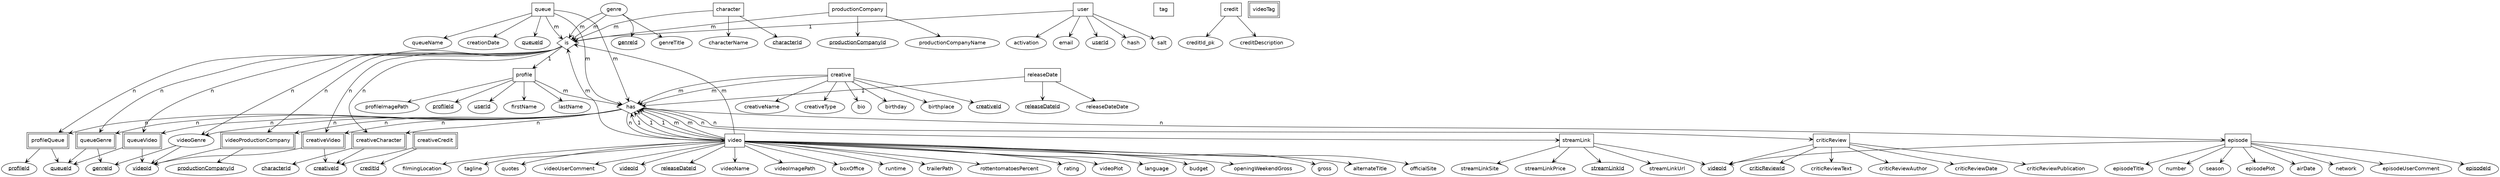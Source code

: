 digraph arlo {
	/* default settings */
	node [fontname="Helvetica"];
	edge [arrowhead=vee,fontname="Helvetica"];

	/* entities */
	user [shape=box];
	profile [shape=box];
	queue [shape=box];
	video [shape=box];
	episode [shape=box];
	creative [shape=box];
	tag [shape=box];
	character [shape=box];
	releaseDate [shape=box];
	streamLink [shape=box];
	productionCompany [shape=box];
	criticReview [shape=box];
	credit [shape=box];
	profileQueue [shape=box,peripheries=2];
	queueVideo [shape=box,peripheries=2];
	creativeVideo [shape=box,peripheries=2];
	creativeCharacter [shape=box,peripheries=2];
	videoTag [shape=box,peripheries=2];
	queueGenre [shape=box,peripheries=2];
	videoProductionCompany [shape=box,peripheries=2];
	creativeCredit [shape=box,peripheries=2];

	/* primary keys */
	userId_pk [label=<<u>userId</u>>];
	profileId_pk [label=<<u>profileId</u>>];
	queueId_pk [label=<<u>queueId</u>>];
	videoId_pk [label=<<u>videoId</u>>];
	episodeId_pk [label=<<u>episodeId</u>>];
	creativeId_pk [label=<<u>creativeId</u>>];
	genreId_pk [label=<<u>genreId</u>>];
	characterId_pk [label=<<u>characterId</u>>];
	releaseDateId_pk [label=<<u>releaseDateId</u>>];
	streamLinkId_pk [label=<<u>streamLinkId</u>>];
	productionCompanyId_pk [label=<<u>productionCompanyId</u>>];
	criticReviewId_pk [label=<<u>criticReviewId</u>>];

	/* foreign keys */
	videoId_fk [label=<<u>videoId</u>>];
	releaseDateId_fk [label=<<u>releaseDateId</u>>];
	userId_fk [label=<<u>userId</u>>];

	/* weak primary keys */
	profileId_weak_pk [label=<<u>profileId</u>>];
	queueId_weak_pk [label=<<u>queueId</u>>];
	videoId_weak_pk [label=<<u>videoId</u>>];
	creativeId_weak_pk [label=<<u>creativeId</u>>];
	characterId_weak_pk [label=<<u>characterId</u>>];
	genreId_weak_pk [label=<<u>genreId</u>>];
	productionCompanyId_weak_pk [label=<<u>productionCompanyId</u>>];
	creditId_weak_pk [label=<<u>creditId</u>>];

	/* relations */
	has [shape=diamond];
	is [shape=diamond];
	user -> is [label="1"]
	is -> profile [label="1"]
	video -> has [label="1"];
	has -> episode [label="n"];
	video -> has [label="1"];
	has -> streamLink [label="n"];
	video -> has [label="1"];
	has -> criticReview [label="n"];
	releaseDate -> has [label="1"];
	has -> video [label="n"];
	profile -> has [label="m"];
	has -> profileQueue [label="n"];
	queue -> is [label="m"];
	is -> profileQueue [label="n"];
	queue -> has [label="m"];
	has -> queueVideo [label="n"];
	video -> is [label="m"];
	is -> queueVideo [label="n"];
	creative -> has [label="m"];
	has -> creativeVideo [label="n"];
	video -> is [label="m"];
	is -> creativeVideo [label="n"];
	creative -> has [label="m"];
	has -> creativeCharacter [label="n"];
	character -> is [label="m"];
	is -> creativeCharacter [label="n"];
	video -> has [label="m"];
	has -> videoGenre [label="n"];
	genre -> is [label="m"];
	is -> videoGenre [label="n"];
	queue -> has [label="m"];
	has -> queueGenre [label="n"];
	genre -> is [label="m"];
	is -> queueGenre [label="n"];
	video -> has [label="m"];
	has -> videoProductionCompany [label="n"];
	productionCompany -> is [label="m"];
	is -> videoProductionCompany [label="n"];

	/* user attributes */
	user -> userId_pk;
	user -> hash;
	user -> salt;
	user -> activation;
	user -> email;

	/* profile attributes */
	profile -> profileId_pk;
	profile -> firstName;
	profile -> lastName;
	profile -> profileImagePath;
	profile -> userId_fk;

	/* queue attributes */
	queue -> queueId_pk;
	queue -> queueName;
	queue -> creationDate;

	/* video attributes */
	video -> videoId_pk;
	video -> videoName;
	video -> videoImagePath;
	video -> boxOffice;
	video -> runtime;
	video -> trailerPath;
	video -> rottentomatoesPercent;
	video -> rating;
	video -> videoPlot;
	video -> language;
	video -> budget;
	video -> openingWeekendGross;
	video -> gross;
	video -> alternateTitle;
	
	video -> officialSite;
	video -> filmingLocation;

	video -> tagline;

	video -> quotes;

	video -> videoUserComment;

	video -> releaseDateId_fk;


	/* episode attributes */
	episode -> episodeId_pk;
	episode -> episodeTitle;
	episode -> number;
	episode -> season;
	episode -> episodePlot;
	episode -> airDate;
	episode -> network;

	episode -> episodeUserComment;

	episode -> videoId_fk;

	/* creative attributes */
	creative -> creativeId_pk;
	creative -> creativeName;
	creative -> creativeType;
	creative -> bio;
	creative -> birthday;
	creative -> birthplace;

	/* genre attributes */
	genre -> genreId_pk;
	genre -> genreTitle;

	/* character attributes */
	character -> characterId_pk;
	character -> characterName;

	/* releaseDate attributes */
	releaseDate -> releaseDateId_pk;
	releaseDate -> releaseDateDate;

	/* streamLink attributes */
	streamLink -> streamLinkId_pk;
	streamLink -> streamLinkUrl;
	streamLink -> streamLinkSite;
	streamLink -> streamLinkPrice;
	streamLink -> videoId_fk;

	/* productionCompany attributes */
	productionCompany -> productionCompanyId_pk;
	productionCompany -> productionCompanyName;

	/* criticReview attributes */
	criticReview -> criticReviewId_pk;
	criticReview -> criticReviewText;
	criticReview -> criticReviewAuthor;
	criticReview -> criticReviewDate;
	criticReview -> criticReviewPublication;
	criticReview -> videoId_fk;


	
	/* credit attributes */
	credit -> creditId_pk;
	credit -> creditDescription;

	/* profileQueue attributes */
	profileQueue -> profileId_weak_pk;
	profileQueue -> queueId_weak_pk;

	/* queueVideo attributes */
	queueVideo -> queueId_weak_pk;
	queueVideo -> videoId_weak_pk;

	/* creativeVideo attributes */
	creativeVideo -> creativeId_weak_pk;
	creativeVideo -> videoId_weak_pk;

	/* creativeCharacter attributes */
	creativeCharacter -> creativeId_weak_pk;
	creativeCharacter -> characterId_weak_pk;

	/* videoGenre attributes */
	videoGenre -> videoId_weak_pk;
	videoGenre -> genreId_weak_pk;

	/* queueGenre attributes */
	queueGenre -> queueId_weak_pk;
	queueGenre -> genreId_weak_pk;

	/* videoProductionCompany attributes */
	videoProductionCompany -> videoId_weak_pk;
	videoProductionCompany -> productionCompanyId_weak_pk;

	/* creativeCredit attributes */
	creativeCredit -> creativeId_weak_pk;
	creativeCredit -> creditId_weak_pk;
}
